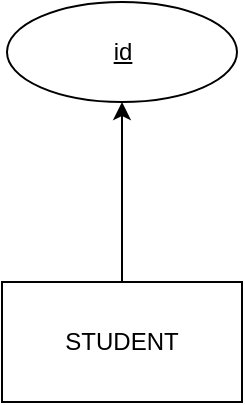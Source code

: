 <mxfile version="26.0.16">
  <diagram id="R2lEEEUBdFMjLlhIrx00" name="Page-1">
    <mxGraphModel dx="942" dy="606" grid="1" gridSize="10" guides="1" tooltips="1" connect="1" arrows="1" fold="1" page="1" pageScale="1" pageWidth="850" pageHeight="1100" math="0" shadow="0" extFonts="Permanent Marker^https://fonts.googleapis.com/css?family=Permanent+Marker">
      <root>
        <mxCell id="0" />
        <mxCell id="1" parent="0" />
        <mxCell id="qpyh8YjJifwOgyZbrLNk-3" value="" style="edgeStyle=orthogonalEdgeStyle;rounded=0;orthogonalLoop=1;jettySize=auto;html=1;" parent="1" source="qpyh8YjJifwOgyZbrLNk-1" target="qpyh8YjJifwOgyZbrLNk-2" edge="1">
          <mxGeometry relative="1" as="geometry" />
        </mxCell>
        <mxCell id="qpyh8YjJifwOgyZbrLNk-1" value="STUDENT" style="rounded=0;whiteSpace=wrap;html=1;" parent="1" vertex="1">
          <mxGeometry x="410" y="290" width="120" height="60" as="geometry" />
        </mxCell>
        <mxCell id="qpyh8YjJifwOgyZbrLNk-2" value="&lt;u&gt;id&lt;/u&gt;" style="ellipse;whiteSpace=wrap;html=1;rounded=0;" parent="1" vertex="1">
          <mxGeometry x="412.5" y="150" width="115" height="50" as="geometry" />
        </mxCell>
      </root>
    </mxGraphModel>
  </diagram>
</mxfile>
